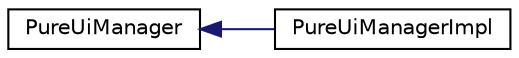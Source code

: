 digraph "Graphical Class Hierarchy"
{
 // LATEX_PDF_SIZE
  edge [fontname="Helvetica",fontsize="10",labelfontname="Helvetica",labelfontsize="10"];
  node [fontname="Helvetica",fontsize="10",shape=record];
  rankdir="LR";
  Node0 [label="PureUiManager",height=0.2,width=0.4,color="black", fillcolor="white", style="filled",URL="$class_pure_ui_manager.html",tooltip="Pure User Interface Manager class."];
  Node0 -> Node1 [dir="back",color="midnightblue",fontsize="10",style="solid",fontname="Helvetica"];
  Node1 [label="PureUiManagerImpl",height=0.2,width=0.4,color="black", fillcolor="white", style="filled",URL="$class_pure_ui_manager_impl.html",tooltip=" "];
}
